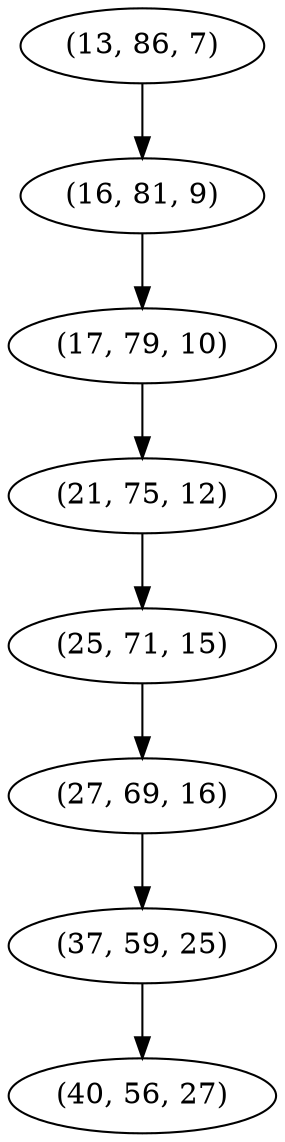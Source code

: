 digraph tree {
    "(13, 86, 7)";
    "(16, 81, 9)";
    "(17, 79, 10)";
    "(21, 75, 12)";
    "(25, 71, 15)";
    "(27, 69, 16)";
    "(37, 59, 25)";
    "(40, 56, 27)";
    "(13, 86, 7)" -> "(16, 81, 9)";
    "(16, 81, 9)" -> "(17, 79, 10)";
    "(17, 79, 10)" -> "(21, 75, 12)";
    "(21, 75, 12)" -> "(25, 71, 15)";
    "(25, 71, 15)" -> "(27, 69, 16)";
    "(27, 69, 16)" -> "(37, 59, 25)";
    "(37, 59, 25)" -> "(40, 56, 27)";
}
